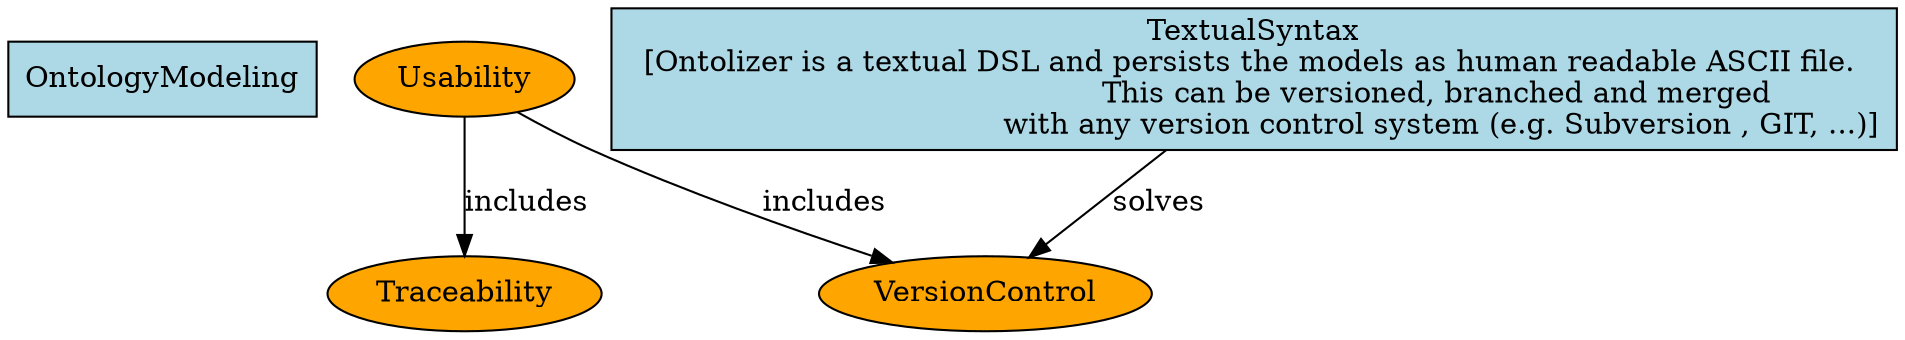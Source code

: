 
	digraph {
		OntologyModeling [shape=rectangle,fillcolor=lightblue,style=filled];				
		Usability [shape=oval,fillcolor=orange,style=filled];				
		Usability -> Traceability [ label = "includes" ];
		Usability -> VersionControl [ label = "includes" ];
		Traceability [shape=oval,fillcolor=orange,style=filled];				
		VersionControl [shape=oval,fillcolor=orange,style=filled];				
		TextualSyntax [label="TextualSyntax\n[Ontolizer is a textual DSL and persists the models as human readable ASCII file. 
					This can be versioned, branched and merged 
					with any version control system (e.g. Subversion , GIT, ...)]" shape=rectangle,fillcolor=lightblue,style=filled];				
		TextualSyntax -> VersionControl [ label = "solves" ];
	}
